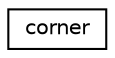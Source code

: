 digraph G
{
  edge [fontname="Helvetica",fontsize="10",labelfontname="Helvetica",labelfontsize="10"];
  node [fontname="Helvetica",fontsize="10",shape=record];
  rankdir=LR;
  Node1 [label="corner",height=0.2,width=0.4,color="black", fillcolor="white", style="filled",URL="$d5/d7a/structcorner.html"];
}
